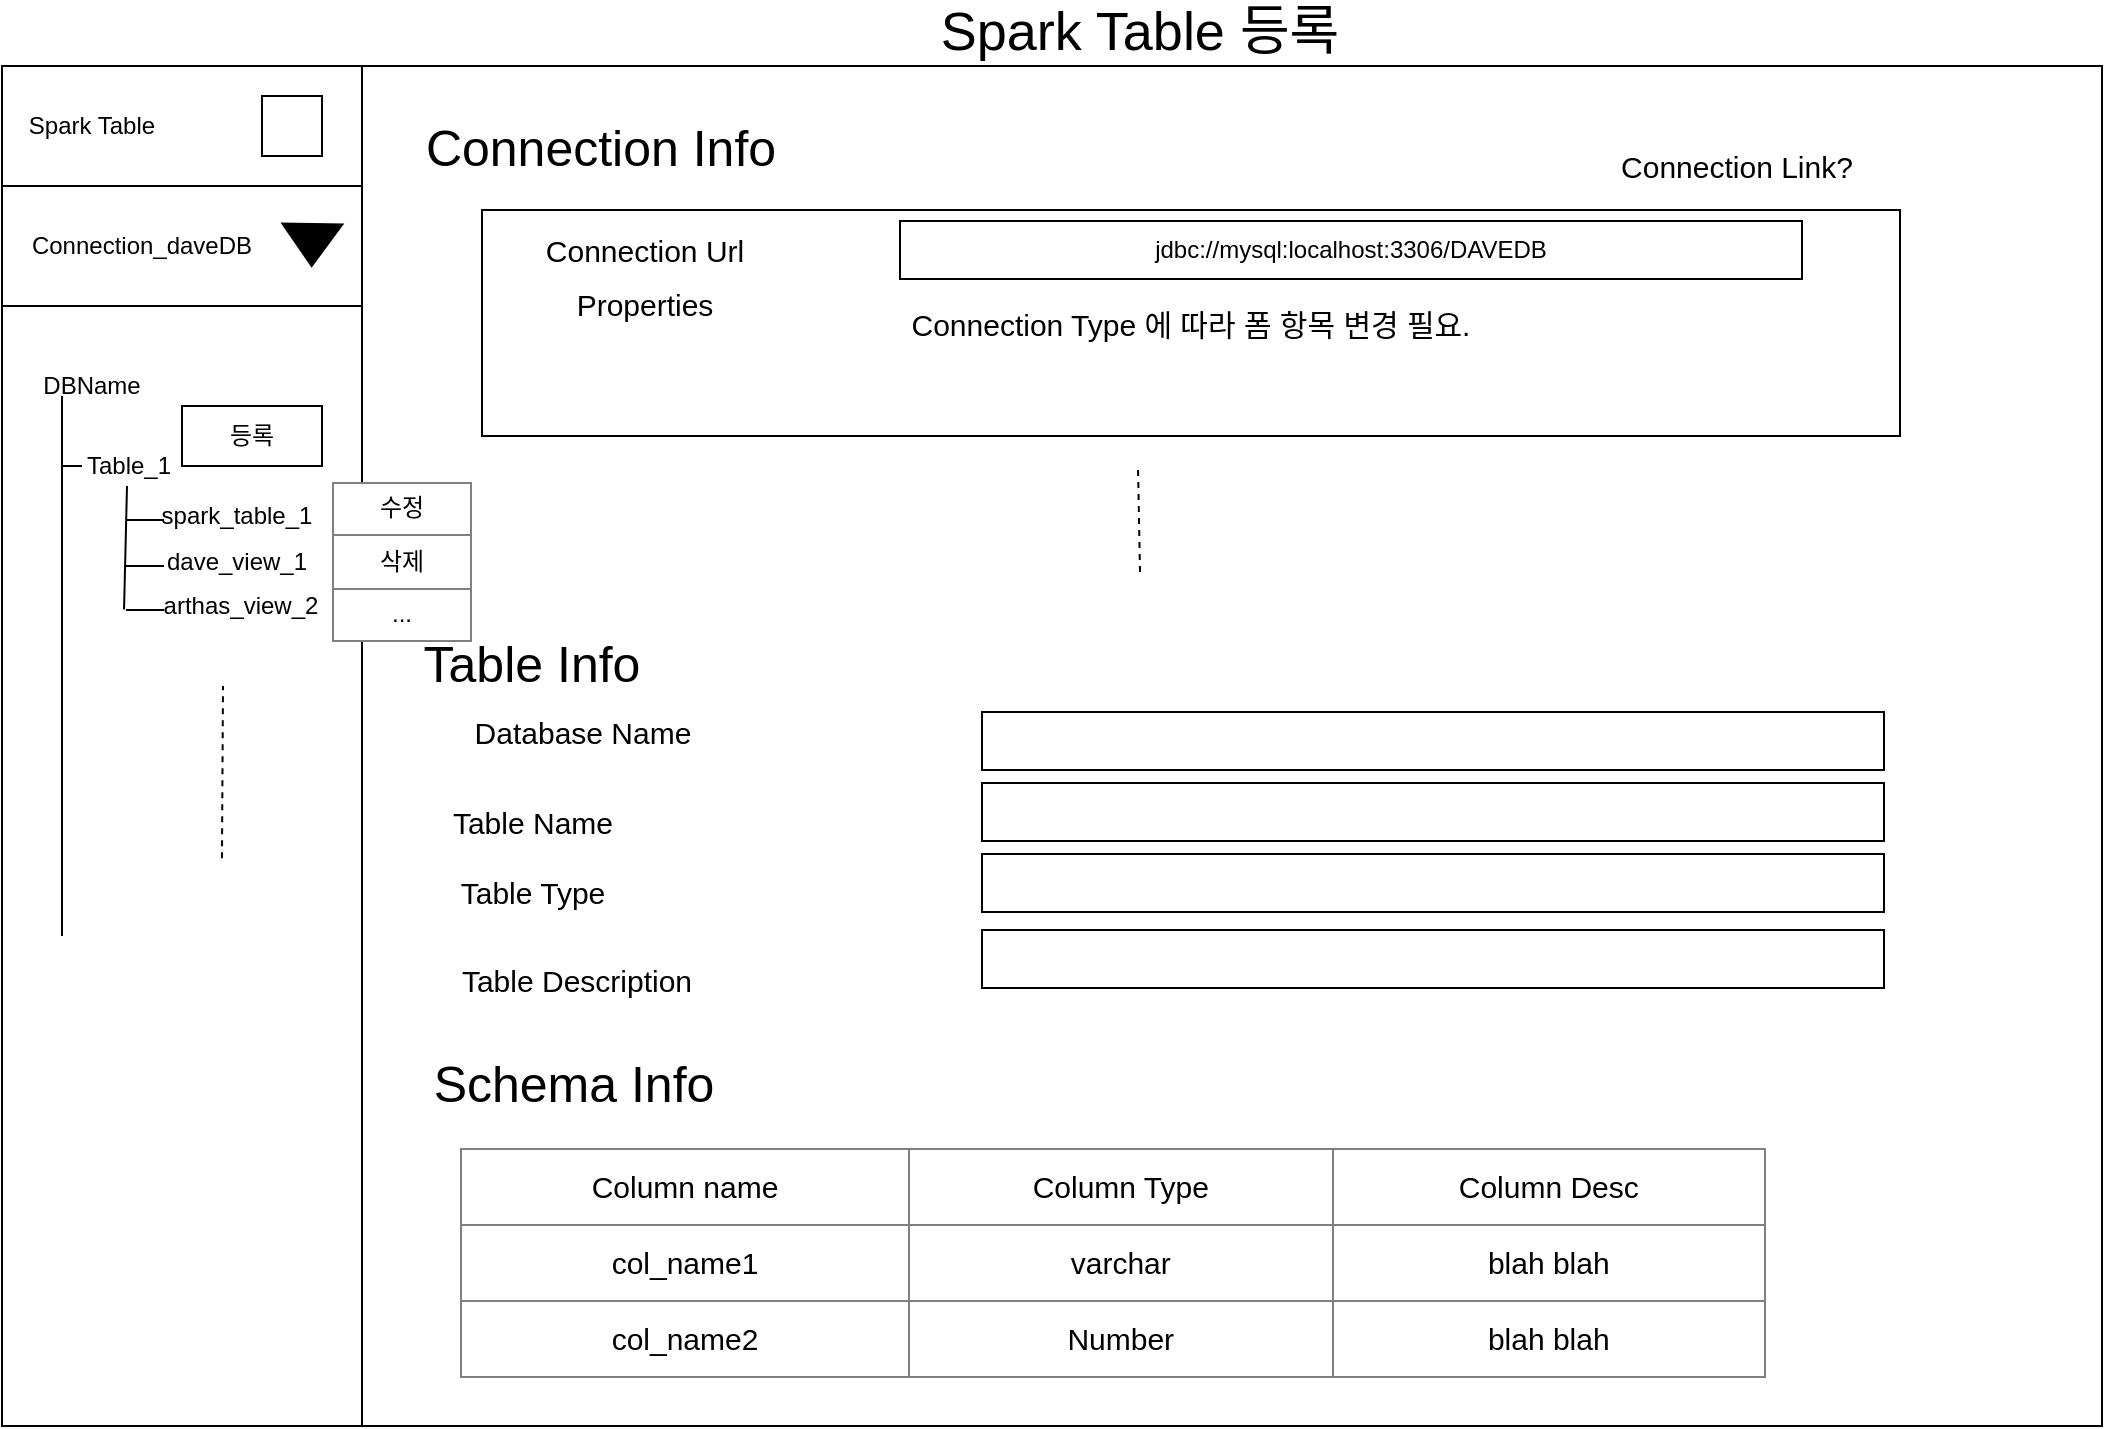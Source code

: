 <mxfile version="11.0.8" type="github"><diagram id="VcOEksBGsvSi2wuD_pa8" name="페이지-1"><mxGraphModel dx="1422" dy="742" grid="1" gridSize="10" guides="1" tooltips="1" connect="1" arrows="1" fold="1" page="1" pageScale="1" pageWidth="1169" pageHeight="827" math="0" shadow="0"><root><mxCell id="0"/><mxCell id="1" parent="0"/><UserObject label="" link="https://drive.google.com/#folders/1lszEPkJlM2mrTCde3_p4sY2ve2mtJ71E" id="sy0kYTsCmBCCShmFYFWe-23"><mxCell style="group" parent="1" vertex="1" connectable="0"><mxGeometry x="61" y="30" width="1050" height="707" as="geometry"/></mxCell></UserObject><mxCell id="sy0kYTsCmBCCShmFYFWe-24" value="" style="rounded=0;whiteSpace=wrap;html=1;" parent="sy0kYTsCmBCCShmFYFWe-23" vertex="1"><mxGeometry y="147" width="180" height="560" as="geometry"/></mxCell><mxCell id="sy0kYTsCmBCCShmFYFWe-25" value="DBName" style="text;html=1;strokeColor=none;fillColor=none;align=center;verticalAlign=middle;whiteSpace=wrap;rounded=0;" parent="sy0kYTsCmBCCShmFYFWe-23" vertex="1"><mxGeometry x="10" y="177" width="70" height="20" as="geometry"/></mxCell><mxCell id="sy0kYTsCmBCCShmFYFWe-26" value="" style="rounded=0;whiteSpace=wrap;html=1;" parent="sy0kYTsCmBCCShmFYFWe-23" vertex="1"><mxGeometry y="87" width="180" height="60" as="geometry"/></mxCell><mxCell id="sy0kYTsCmBCCShmFYFWe-27" value="" style="verticalLabelPosition=bottom;verticalAlign=top;html=1;shape=mxgraph.basic.acute_triangle;dx=0.5;rotation=-179;fillColor=#000000;" parent="sy0kYTsCmBCCShmFYFWe-23" vertex="1"><mxGeometry x="140" y="106" width="30" height="21" as="geometry"/></mxCell><mxCell id="sy0kYTsCmBCCShmFYFWe-28" value="Connection_daveDB" style="text;html=1;strokeColor=none;fillColor=none;align=center;verticalAlign=middle;whiteSpace=wrap;rounded=0;" parent="sy0kYTsCmBCCShmFYFWe-23" vertex="1"><mxGeometry x="10" y="107" width="120" height="20" as="geometry"/></mxCell><mxCell id="sy0kYTsCmBCCShmFYFWe-29" value="" style="rounded=0;whiteSpace=wrap;html=1;" parent="sy0kYTsCmBCCShmFYFWe-23" vertex="1"><mxGeometry y="27" width="180" height="60" as="geometry"/></mxCell><mxCell id="sy0kYTsCmBCCShmFYFWe-30" value="Spark Table" style="text;html=1;strokeColor=none;fillColor=none;align=center;verticalAlign=middle;whiteSpace=wrap;rounded=0;" parent="sy0kYTsCmBCCShmFYFWe-23" vertex="1"><mxGeometry x="10" y="47" width="70" height="20" as="geometry"/></mxCell><mxCell id="sy0kYTsCmBCCShmFYFWe-31" value="" style="verticalLabelPosition=bottom;verticalAlign=top;html=1;shape=mxgraph.basic.rect;fillColor=#ffffff;fillColor2=none;strokeColor=#000000;strokeWidth=1;size=20;indent=5;" parent="sy0kYTsCmBCCShmFYFWe-23" vertex="1"><mxGeometry x="130" y="42" width="30" height="30" as="geometry"/></mxCell><mxCell id="sy0kYTsCmBCCShmFYFWe-32" value="" style="endArrow=none;html=1;" parent="sy0kYTsCmBCCShmFYFWe-23" edge="1"><mxGeometry width="50" height="50" relative="1" as="geometry"><mxPoint x="30" y="462" as="sourcePoint"/><mxPoint x="30" y="192" as="targetPoint"/></mxGeometry></mxCell><mxCell id="sy0kYTsCmBCCShmFYFWe-33" value="Table_1" style="text;html=1;strokeColor=none;fillColor=none;align=center;verticalAlign=middle;whiteSpace=wrap;rounded=0;" parent="sy0kYTsCmBCCShmFYFWe-23" vertex="1"><mxGeometry x="15.5" y="217" width="95" height="20" as="geometry"/></mxCell><mxCell id="sy0kYTsCmBCCShmFYFWe-34" value="" style="endArrow=none;html=1;" parent="sy0kYTsCmBCCShmFYFWe-23" edge="1"><mxGeometry width="50" height="50" relative="1" as="geometry"><mxPoint x="30" y="227" as="sourcePoint"/><mxPoint x="40" y="227" as="targetPoint"/></mxGeometry></mxCell><mxCell id="sy0kYTsCmBCCShmFYFWe-35" value="" style="endArrow=none;html=1;exitX=0.339;exitY=0.271;exitDx=0;exitDy=0;exitPerimeter=0;" parent="sy0kYTsCmBCCShmFYFWe-23" source="sy0kYTsCmBCCShmFYFWe-24" edge="1"><mxGeometry width="50" height="50" relative="1" as="geometry"><mxPoint x="62" y="254" as="sourcePoint"/><mxPoint x="62.5" y="237" as="targetPoint"/></mxGeometry></mxCell><mxCell id="sy0kYTsCmBCCShmFYFWe-36" value="" style="endArrow=none;html=1;" parent="sy0kYTsCmBCCShmFYFWe-23" edge="1"><mxGeometry width="50" height="50" relative="1" as="geometry"><mxPoint x="62" y="254" as="sourcePoint"/><mxPoint x="81" y="254" as="targetPoint"/></mxGeometry></mxCell><mxCell id="sy0kYTsCmBCCShmFYFWe-37" value="spark_table_1" style="text;html=1;strokeColor=none;fillColor=none;align=center;verticalAlign=middle;whiteSpace=wrap;rounded=0;" parent="sy0kYTsCmBCCShmFYFWe-23" vertex="1"><mxGeometry x="70" y="242" width="95" height="20" as="geometry"/></mxCell><mxCell id="sy0kYTsCmBCCShmFYFWe-38" value="" style="endArrow=none;html=1;" parent="sy0kYTsCmBCCShmFYFWe-23" edge="1"><mxGeometry width="50" height="50" relative="1" as="geometry"><mxPoint x="62.0" y="277" as="sourcePoint"/><mxPoint x="81" y="277" as="targetPoint"/></mxGeometry></mxCell><mxCell id="sy0kYTsCmBCCShmFYFWe-39" value="dave_view_1" style="text;html=1;strokeColor=none;fillColor=none;align=center;verticalAlign=middle;whiteSpace=wrap;rounded=0;" parent="sy0kYTsCmBCCShmFYFWe-23" vertex="1"><mxGeometry x="70" y="265" width="95" height="20" as="geometry"/></mxCell><mxCell id="sy0kYTsCmBCCShmFYFWe-40" value="" style="endArrow=none;html=1;" parent="sy0kYTsCmBCCShmFYFWe-23" edge="1"><mxGeometry width="50" height="50" relative="1" as="geometry"><mxPoint x="62.0" y="299" as="sourcePoint"/><mxPoint x="81" y="299" as="targetPoint"/></mxGeometry></mxCell><mxCell id="sy0kYTsCmBCCShmFYFWe-41" value="arthas_view_2" style="text;html=1;strokeColor=none;fillColor=none;align=center;verticalAlign=middle;whiteSpace=wrap;rounded=0;" parent="sy0kYTsCmBCCShmFYFWe-23" vertex="1"><mxGeometry x="72" y="287" width="95" height="20" as="geometry"/></mxCell><mxCell id="sy0kYTsCmBCCShmFYFWe-42" value="" style="endArrow=none;dashed=1;html=1;exitX=0.611;exitY=0.493;exitDx=0;exitDy=0;exitPerimeter=0;" parent="sy0kYTsCmBCCShmFYFWe-23" source="sy0kYTsCmBCCShmFYFWe-24" edge="1"><mxGeometry width="50" height="50" relative="1" as="geometry"><mxPoint x="60.5" y="387" as="sourcePoint"/><mxPoint x="110.5" y="337" as="targetPoint"/></mxGeometry></mxCell><mxCell id="sy0kYTsCmBCCShmFYFWe-43" value="등록" style="rounded=0;whiteSpace=wrap;html=1;fillColor=#FFFFFF;" parent="sy0kYTsCmBCCShmFYFWe-23" vertex="1"><mxGeometry x="90" y="197" width="70" height="30" as="geometry"/></mxCell><mxCell id="sy0kYTsCmBCCShmFYFWe-44" value="" style="rounded=0;whiteSpace=wrap;html=1;fillColor=#FFFFFF;" parent="sy0kYTsCmBCCShmFYFWe-23" vertex="1"><mxGeometry x="180" y="27" width="870" height="680" as="geometry"/></mxCell><mxCell id="sy0kYTsCmBCCShmFYFWe-45" value="&lt;table border=&quot;1&quot; width=&quot;100%&quot; cellpadding=&quot;4&quot; style=&quot;width: 100% ; height: 100% ; border-collapse: collapse&quot;&gt;&lt;tbody&gt;&lt;tr&gt;&lt;th align=&quot;center&quot;&gt;&lt;span style=&quot;font-weight: normal&quot;&gt;수정&lt;/span&gt;&lt;/th&gt;&lt;/tr&gt;&lt;tr&gt;&lt;td align=&quot;center&quot;&gt;삭제&lt;/td&gt;&lt;/tr&gt;&lt;tr&gt;&lt;td align=&quot;center&quot;&gt;...&lt;/td&gt;&lt;/tr&gt;&lt;/tbody&gt;&lt;/table&gt;" style="text;html=1;strokeColor=none;fillColor=#FFFFFF;overflow=fill;" parent="sy0kYTsCmBCCShmFYFWe-23" vertex="1"><mxGeometry x="165" y="235" width="70" height="80" as="geometry"/></mxCell><mxCell id="sy0kYTsCmBCCShmFYFWe-46" value="&lt;font style=&quot;font-size: 25px&quot;&gt;Table Info&lt;/font&gt;" style="text;html=1;strokeColor=none;fillColor=none;align=center;verticalAlign=middle;whiteSpace=wrap;rounded=0;" parent="sy0kYTsCmBCCShmFYFWe-23" vertex="1"><mxGeometry x="200" y="315" width="130" height="20" as="geometry"/></mxCell><mxCell id="sy0kYTsCmBCCShmFYFWe-47" value="&lt;font style=&quot;font-size: 25px&quot;&gt;Schema Info&lt;/font&gt;" style="text;html=1;strokeColor=none;fillColor=none;align=center;verticalAlign=middle;whiteSpace=wrap;rounded=0;" parent="sy0kYTsCmBCCShmFYFWe-23" vertex="1"><mxGeometry x="201" y="525" width="170" height="20" as="geometry"/></mxCell><mxCell id="sy0kYTsCmBCCShmFYFWe-48" value="Table Name" style="text;html=1;strokeColor=none;fillColor=none;align=center;verticalAlign=middle;whiteSpace=wrap;rounded=0;fontSize=15;" parent="sy0kYTsCmBCCShmFYFWe-23" vertex="1"><mxGeometry x="212.5" y="394.5" width="105" height="20" as="geometry"/></mxCell><mxCell id="sy0kYTsCmBCCShmFYFWe-49" value="Table Description" style="text;html=1;strokeColor=none;fillColor=none;align=center;verticalAlign=middle;whiteSpace=wrap;rounded=0;fontSize=15;" parent="sy0kYTsCmBCCShmFYFWe-23" vertex="1"><mxGeometry x="205" y="473.5" width="165" height="20" as="geometry"/></mxCell><mxCell id="sy0kYTsCmBCCShmFYFWe-50" value="Database Name" style="text;html=1;strokeColor=none;fillColor=none;align=center;verticalAlign=middle;whiteSpace=wrap;rounded=0;fontSize=15;" parent="sy0kYTsCmBCCShmFYFWe-23" vertex="1"><mxGeometry x="212.5" y="350" width="155" height="20" as="geometry"/></mxCell><mxCell id="sy0kYTsCmBCCShmFYFWe-51" value="Table Type" style="text;html=1;strokeColor=none;fillColor=none;align=center;verticalAlign=middle;whiteSpace=wrap;rounded=0;fontSize=15;" parent="sy0kYTsCmBCCShmFYFWe-23" vertex="1"><mxGeometry x="212.5" y="430" width="105" height="20" as="geometry"/></mxCell><mxCell id="sy0kYTsCmBCCShmFYFWe-52" value="" style="rounded=0;whiteSpace=wrap;html=1;fillColor=#FFFFFF;" parent="sy0kYTsCmBCCShmFYFWe-23" vertex="1"><mxGeometry x="490" y="350" width="451" height="29" as="geometry"/></mxCell><mxCell id="sy0kYTsCmBCCShmFYFWe-53" value="" style="rounded=0;whiteSpace=wrap;html=1;fillColor=#FFFFFF;" parent="sy0kYTsCmBCCShmFYFWe-23" vertex="1"><mxGeometry x="490" y="385.5" width="451" height="29" as="geometry"/></mxCell><mxCell id="sy0kYTsCmBCCShmFYFWe-54" value="" style="rounded=0;whiteSpace=wrap;html=1;fillColor=#FFFFFF;" parent="sy0kYTsCmBCCShmFYFWe-23" vertex="1"><mxGeometry x="490" y="421" width="451" height="29" as="geometry"/></mxCell><mxCell id="sy0kYTsCmBCCShmFYFWe-55" value="" style="rounded=0;whiteSpace=wrap;html=1;fillColor=#FFFFFF;" parent="sy0kYTsCmBCCShmFYFWe-23" vertex="1"><mxGeometry x="490" y="459" width="451" height="29" as="geometry"/></mxCell><mxCell id="sy0kYTsCmBCCShmFYFWe-56" value="&lt;table border=&quot;1&quot; width=&quot;100%&quot; style=&quot;width: 100% ; height: 100% ; border-collapse: collapse&quot;&gt;&lt;tbody&gt;&lt;tr&gt;&lt;td align=&quot;center&quot;&gt;Column name&lt;/td&gt;&lt;td align=&quot;center&quot;&gt;Column Type&lt;br&gt;&lt;/td&gt;&lt;td align=&quot;center&quot;&gt;Column Desc&lt;br&gt;&lt;/td&gt;&lt;/tr&gt;&lt;tr&gt;&lt;td align=&quot;center&quot;&gt;col_name1&lt;/td&gt;&lt;td align=&quot;center&quot;&gt;varchar&lt;/td&gt;&lt;td align=&quot;center&quot;&gt;blah blah&lt;/td&gt;&lt;/tr&gt;&lt;tr&gt;&lt;td align=&quot;center&quot;&gt;col_name2&lt;/td&gt;&lt;td align=&quot;center&quot;&gt;Number&lt;/td&gt;&lt;td align=&quot;center&quot;&gt;blah blah&lt;/td&gt;&lt;/tr&gt;&lt;/tbody&gt;&lt;/table&gt;" style="text;html=1;strokeColor=none;fillColor=none;overflow=fill;fontSize=15;" parent="sy0kYTsCmBCCShmFYFWe-23" vertex="1"><mxGeometry x="229" y="568" width="653" height="115" as="geometry"/></mxCell><mxCell id="sy0kYTsCmBCCShmFYFWe-57" value="&lt;font style=&quot;font-size: 25px&quot;&gt;Connection Info&lt;/font&gt;" style="text;html=1;strokeColor=none;fillColor=none;align=center;verticalAlign=middle;whiteSpace=wrap;rounded=0;" parent="sy0kYTsCmBCCShmFYFWe-23" vertex="1"><mxGeometry x="200" y="57" width="199" height="20" as="geometry"/></mxCell><mxCell id="sy0kYTsCmBCCShmFYFWe-58" value="Connection Type 에 따라 폼 항목 변경 필요." style="rounded=0;whiteSpace=wrap;html=1;fillColor=#FFFFFF;fontSize=15;" parent="sy0kYTsCmBCCShmFYFWe-23" vertex="1"><mxGeometry x="240" y="99" width="709" height="113" as="geometry"/></mxCell><mxCell id="sy0kYTsCmBCCShmFYFWe-59" value="Connection Url" style="text;html=1;strokeColor=none;fillColor=none;align=center;verticalAlign=middle;whiteSpace=wrap;rounded=0;fontSize=15;" parent="sy0kYTsCmBCCShmFYFWe-23" vertex="1"><mxGeometry x="244" y="109" width="155" height="20" as="geometry"/></mxCell><mxCell id="sy0kYTsCmBCCShmFYFWe-60" value="jdbc://mysql:localhost:3306/DAVEDB" style="rounded=0;whiteSpace=wrap;html=1;fillColor=#FFFFFF;" parent="sy0kYTsCmBCCShmFYFWe-23" vertex="1"><mxGeometry x="449" y="104.5" width="451" height="29" as="geometry"/></mxCell><mxCell id="sy0kYTsCmBCCShmFYFWe-61" value="" style="endArrow=none;dashed=1;html=1;fontSize=15;entryX=0.446;entryY=0.296;entryDx=0;entryDy=0;entryPerimeter=0;" parent="sy0kYTsCmBCCShmFYFWe-23" target="sy0kYTsCmBCCShmFYFWe-44" edge="1"><mxGeometry width="50" height="50" relative="1" as="geometry"><mxPoint x="569" y="280" as="sourcePoint"/><mxPoint x="619" y="230" as="targetPoint"/></mxGeometry></mxCell><mxCell id="sy0kYTsCmBCCShmFYFWe-62" value="Properties" style="text;html=1;strokeColor=none;fillColor=none;align=center;verticalAlign=middle;whiteSpace=wrap;rounded=0;fontSize=15;" parent="sy0kYTsCmBCCShmFYFWe-23" vertex="1"><mxGeometry x="244" y="135.5" width="155" height="20" as="geometry"/></mxCell><mxCell id="sy0kYTsCmBCCShmFYFWe-63" value="Connection Link?" style="text;html=1;strokeColor=none;fillColor=none;align=center;verticalAlign=middle;whiteSpace=wrap;rounded=0;fontSize=15;" parent="sy0kYTsCmBCCShmFYFWe-23" vertex="1"><mxGeometry x="794" y="67" width="147" height="20" as="geometry"/></mxCell><mxCell id="sy0kYTsCmBCCShmFYFWe-64" value="Spark Table 등록" style="text;html=1;strokeColor=none;fillColor=none;align=center;verticalAlign=middle;whiteSpace=wrap;rounded=0;fontSize=27;" parent="sy0kYTsCmBCCShmFYFWe-23" vertex="1"><mxGeometry x="209" width="720" height="20" as="geometry"/></mxCell></root></mxGraphModel></diagram></mxfile>